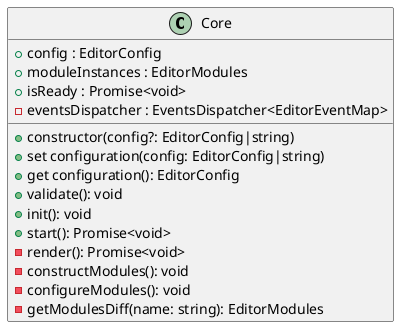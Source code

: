 @startuml
class Core {
    + config : EditorConfig
    + moduleInstances : EditorModules
    + isReady : Promise<void>
    - eventsDispatcher : EventsDispatcher<EditorEventMap>

    + constructor(config?: EditorConfig|string)
    + set configuration(config: EditorConfig|string)
    + get configuration(): EditorConfig
    + validate(): void
    + init(): void
    + start(): Promise<void>
    - render(): Promise<void>
    - constructModules(): void
    - configureModules(): void
    - getModulesDiff(name: string): EditorModules
}
@enduml

